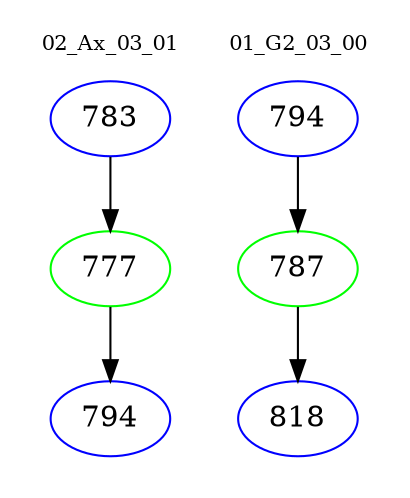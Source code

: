 digraph{
subgraph cluster_0 {
color = white
label = "02_Ax_03_01";
fontsize=10;
T0_783 [label="783", color="blue"]
T0_783 -> T0_777 [color="black"]
T0_777 [label="777", color="green"]
T0_777 -> T0_794 [color="black"]
T0_794 [label="794", color="blue"]
}
subgraph cluster_1 {
color = white
label = "01_G2_03_00";
fontsize=10;
T1_794 [label="794", color="blue"]
T1_794 -> T1_787 [color="black"]
T1_787 [label="787", color="green"]
T1_787 -> T1_818 [color="black"]
T1_818 [label="818", color="blue"]
}
}
